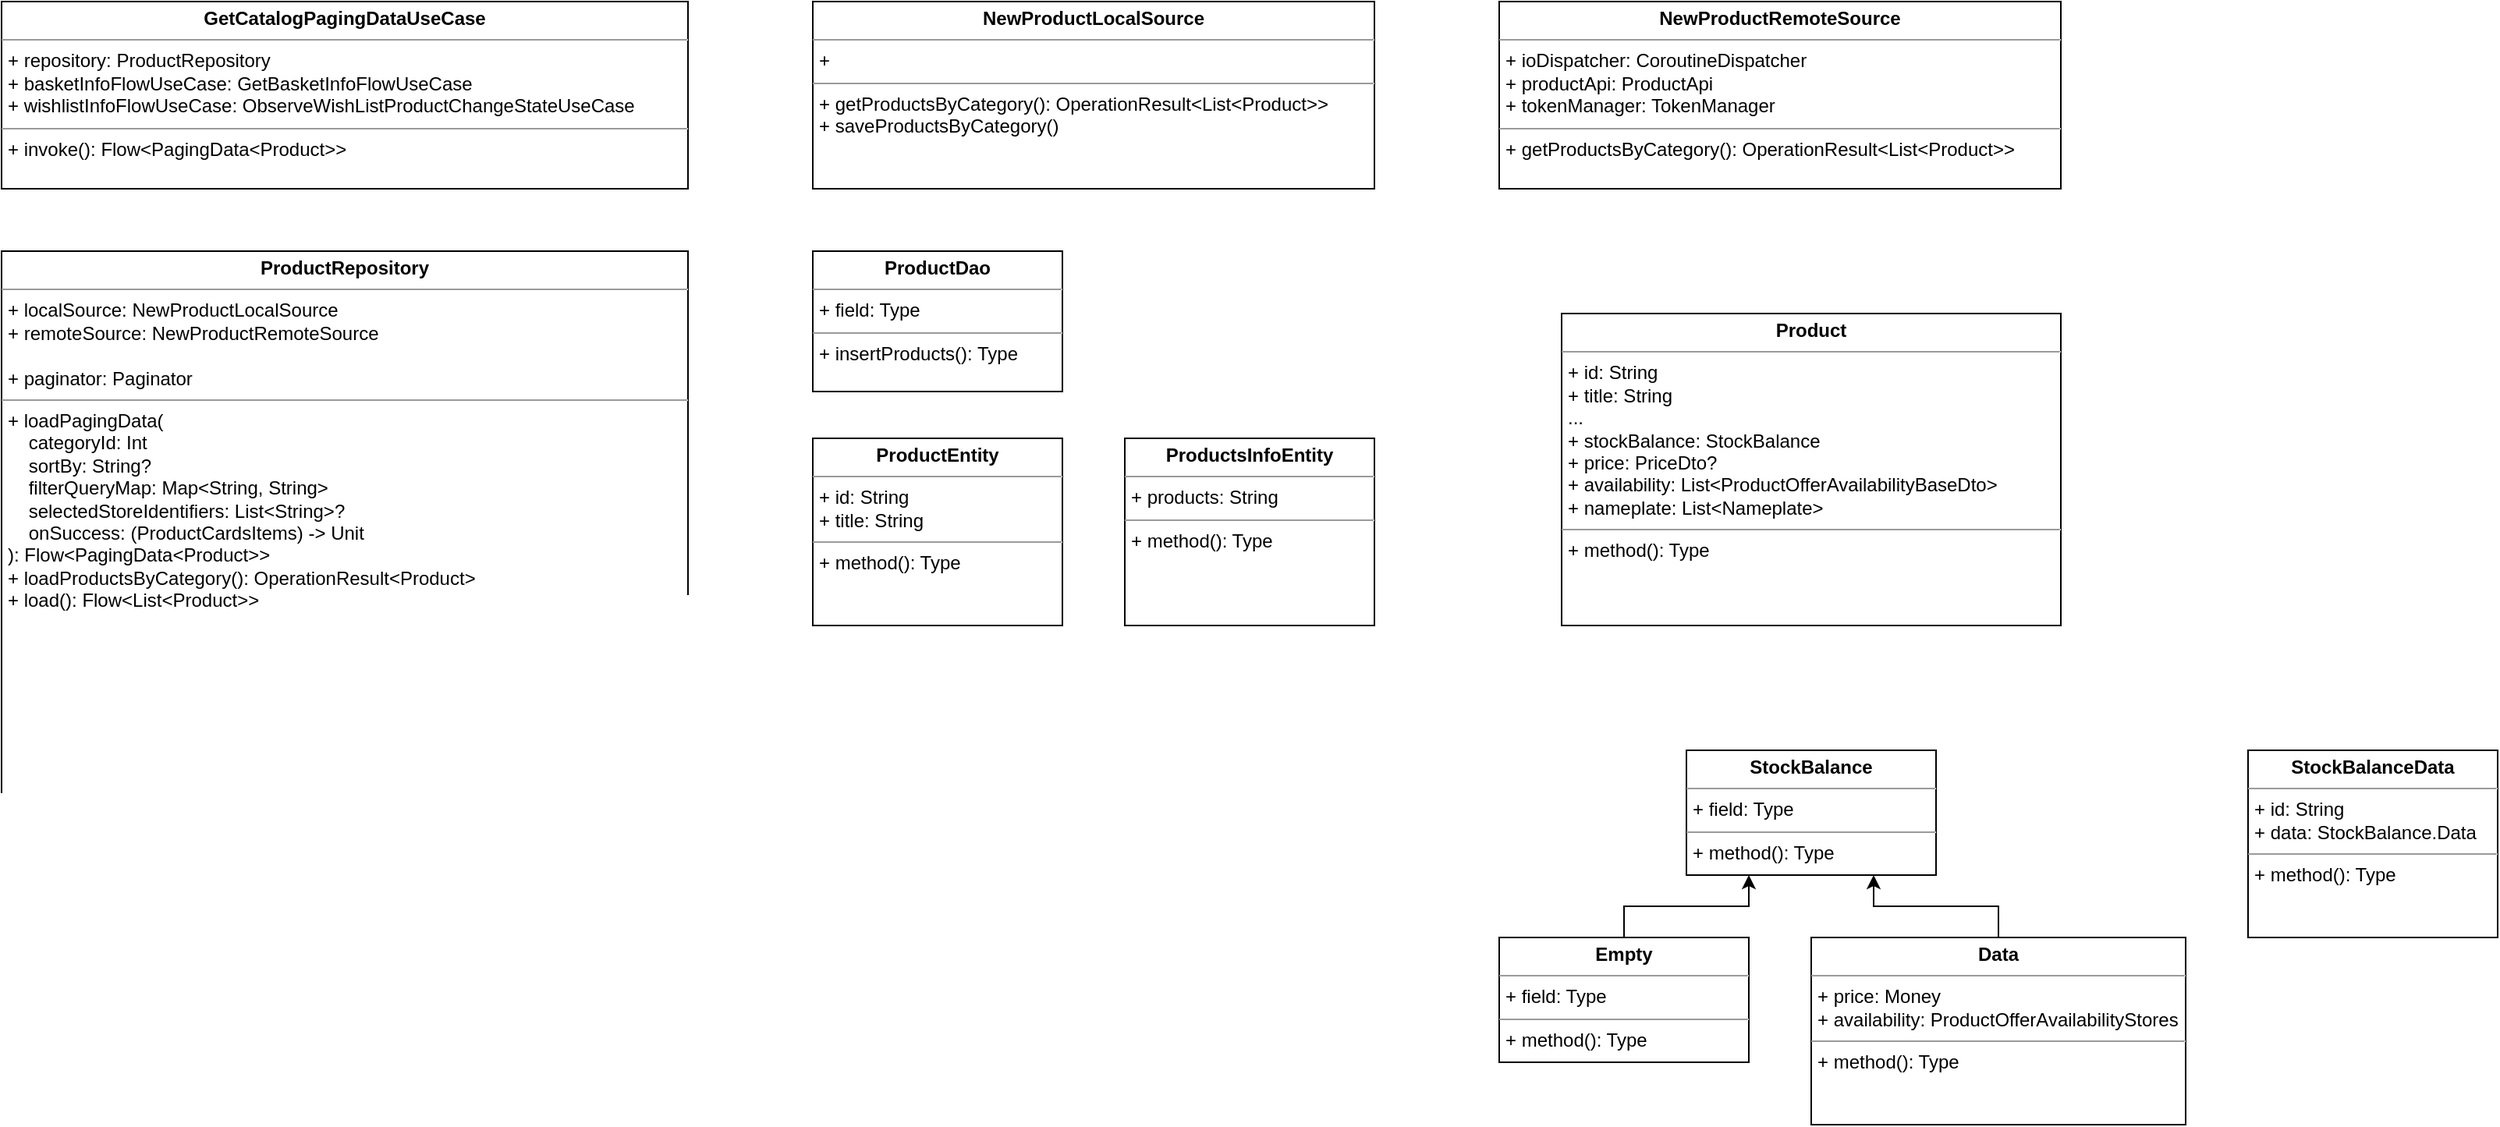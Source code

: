 <mxfile version="23.1.2" type="github">
  <diagram name="Страница — 1" id="J2G5kpr65n91CHf7ycJw">
    <mxGraphModel dx="1194" dy="643" grid="1" gridSize="10" guides="1" tooltips="1" connect="1" arrows="1" fold="1" page="1" pageScale="1" pageWidth="827" pageHeight="1169" math="0" shadow="0">
      <root>
        <mxCell id="0" />
        <mxCell id="1" parent="0" />
        <mxCell id="efi6a7TEv9e8ntWffVmw-1" value="&lt;p style=&quot;margin:0px;margin-top:4px;text-align:center;&quot;&gt;&lt;b&gt;GetCatalogPagingDataUseCase&lt;/b&gt;&lt;/p&gt;&lt;hr size=&quot;1&quot;&gt;&lt;p style=&quot;margin:0px;margin-left:4px;&quot;&gt;+ repository: ProductRepository&lt;br&gt;&lt;/p&gt;&lt;p style=&quot;margin:0px;margin-left:4px;&quot;&gt;+ basketInfoFlowUseCase: GetBasketInfoFlowUseCase&lt;/p&gt;&lt;p style=&quot;margin:0px;margin-left:4px;&quot;&gt;+ wishlistInfoFlowUseCase: ObserveWishListProductChangeStateUseCase&lt;br&gt;&lt;/p&gt;&lt;hr size=&quot;1&quot;&gt;&lt;p style=&quot;margin:0px;margin-left:4px;&quot;&gt;+ invoke(): Flow&amp;lt;PagingData&amp;lt;Product&amp;gt;&amp;gt;&lt;/p&gt;" style="verticalAlign=top;align=left;overflow=fill;fontSize=12;fontFamily=Helvetica;html=1;whiteSpace=wrap;" vertex="1" parent="1">
          <mxGeometry x="120" y="40" width="440" height="120" as="geometry" />
        </mxCell>
        <mxCell id="efi6a7TEv9e8ntWffVmw-2" value="&lt;p style=&quot;margin:0px;margin-top:4px;text-align:center;&quot;&gt;&lt;b&gt;ProductRepository&lt;/b&gt;&lt;/p&gt;&lt;hr size=&quot;1&quot;&gt;&lt;p style=&quot;margin:0px;margin-left:4px;&quot;&gt;+ localSource: NewProductLocalSource&lt;/p&gt;&lt;p style=&quot;margin:0px;margin-left:4px;&quot;&gt;+ remoteSource: NewProductRemoteSource&lt;/p&gt;&lt;p style=&quot;margin:0px;margin-left:4px;&quot;&gt;&lt;br&gt;&lt;/p&gt;&lt;p style=&quot;margin:0px;margin-left:4px;&quot;&gt;+ paginator: Paginator&lt;br&gt;&lt;/p&gt;&lt;hr size=&quot;1&quot;&gt;&lt;p style=&quot;margin:0px;margin-left:4px;&quot;&gt;+ loadPagingData(&lt;/p&gt;&lt;p style=&quot;margin:0px;margin-left:4px;&quot;&gt;&lt;span style=&quot;&quot;&gt;&lt;span style=&quot;white-space: pre;&quot;&gt;&amp;nbsp;&amp;nbsp;&amp;nbsp;&amp;nbsp;&lt;/span&gt;&lt;/span&gt;categoryId: Int&lt;br&gt;&amp;nbsp;&amp;nbsp;&amp;nbsp; sortBy: String?&lt;br&gt;&amp;nbsp;&amp;nbsp;&amp;nbsp; filterQueryMap: Map&amp;lt;String, String&amp;gt;&lt;br&gt;&amp;nbsp;&amp;nbsp;&amp;nbsp; selectedStoreIdentifiers: List&amp;lt;String&amp;gt;?&lt;/p&gt;&lt;p style=&quot;margin:0px;margin-left:4px;&quot;&gt;&lt;span style=&quot;&quot;&gt;&lt;span style=&quot;white-space: pre;&quot;&gt;&amp;nbsp;&amp;nbsp;&amp;nbsp;&amp;nbsp;&lt;/span&gt;&lt;/span&gt;onSuccess: (ProductCardsItems) -&amp;gt; Unit&lt;br&gt;&lt;/p&gt;&lt;p style=&quot;margin:0px;margin-left:4px;&quot;&gt;): Flow&amp;lt;PagingData&amp;lt;Product&amp;gt;&amp;gt;&lt;/p&gt;&lt;p style=&quot;margin:0px;margin-left:4px;&quot;&gt;+ loadProductsByCategory(): OperationResult&amp;lt;Product&amp;gt;&lt;/p&gt;&lt;p style=&quot;margin:0px;margin-left:4px;&quot;&gt;+ load(): Flow&amp;lt;List&amp;lt;Product&amp;gt;&amp;gt;&lt;br&gt;&lt;/p&gt;" style="verticalAlign=top;align=left;overflow=fill;fontSize=12;fontFamily=Helvetica;html=1;whiteSpace=wrap;" vertex="1" parent="1">
          <mxGeometry x="120" y="200" width="440" height="360" as="geometry" />
        </mxCell>
        <mxCell id="efi6a7TEv9e8ntWffVmw-3" value="&lt;p style=&quot;margin:0px;margin-top:4px;text-align:center;&quot;&gt;&lt;b&gt;NewProductRemoteSource&lt;/b&gt;&lt;/p&gt;&lt;hr size=&quot;1&quot;&gt;&lt;p style=&quot;margin:0px;margin-left:4px;&quot;&gt;+ ioDispatcher: CoroutineDispatcher&lt;/p&gt;&lt;p style=&quot;margin:0px;margin-left:4px;&quot;&gt;+ productApi: ProductApi&lt;/p&gt;&lt;p style=&quot;margin:0px;margin-left:4px;&quot;&gt;+ tokenManager: TokenManager&lt;br&gt;&lt;/p&gt;&lt;hr size=&quot;1&quot;&gt;&lt;p style=&quot;margin:0px;margin-left:4px;&quot;&gt;+ getProductsByCategory(): OperationResult&amp;lt;List&amp;lt;Product&amp;gt;&amp;gt;&lt;/p&gt;" style="verticalAlign=top;align=left;overflow=fill;fontSize=12;fontFamily=Helvetica;html=1;whiteSpace=wrap;" vertex="1" parent="1">
          <mxGeometry x="1080" y="40" width="360" height="120" as="geometry" />
        </mxCell>
        <mxCell id="efi6a7TEv9e8ntWffVmw-4" value="&lt;p style=&quot;margin:0px;margin-top:4px;text-align:center;&quot;&gt;&lt;b&gt;NewProductLocalSource&lt;/b&gt;&lt;/p&gt;&lt;hr size=&quot;1&quot;&gt;&lt;p style=&quot;margin:0px;margin-left:4px;&quot;&gt;+ &lt;br&gt;&lt;/p&gt;&lt;hr size=&quot;1&quot;&gt;&lt;p style=&quot;margin:0px;margin-left:4px;&quot;&gt;+ getProductsByCategory(): OperationResult&amp;lt;List&amp;lt;Product&amp;gt;&amp;gt;&lt;/p&gt;&lt;p style=&quot;margin:0px;margin-left:4px;&quot;&gt;+ saveProductsByCategory()&lt;/p&gt;" style="verticalAlign=top;align=left;overflow=fill;fontSize=12;fontFamily=Helvetica;html=1;whiteSpace=wrap;" vertex="1" parent="1">
          <mxGeometry x="640" y="40" width="360" height="120" as="geometry" />
        </mxCell>
        <mxCell id="efi6a7TEv9e8ntWffVmw-5" value="&lt;p style=&quot;margin:0px;margin-top:4px;text-align:center;&quot;&gt;&lt;b&gt;StockBalance&lt;/b&gt;&lt;/p&gt;&lt;hr size=&quot;1&quot;&gt;&lt;p style=&quot;margin:0px;margin-left:4px;&quot;&gt;+ field: Type&lt;/p&gt;&lt;hr size=&quot;1&quot;&gt;&lt;p style=&quot;margin:0px;margin-left:4px;&quot;&gt;+ method(): Type&lt;/p&gt;" style="verticalAlign=top;align=left;overflow=fill;fontSize=12;fontFamily=Helvetica;html=1;whiteSpace=wrap;" vertex="1" parent="1">
          <mxGeometry x="1200" y="520" width="160" height="80" as="geometry" />
        </mxCell>
        <mxCell id="efi6a7TEv9e8ntWffVmw-16" style="edgeStyle=orthogonalEdgeStyle;rounded=0;orthogonalLoop=1;jettySize=auto;html=1;entryX=0.25;entryY=1;entryDx=0;entryDy=0;" edge="1" parent="1" source="efi6a7TEv9e8ntWffVmw-14" target="efi6a7TEv9e8ntWffVmw-5">
          <mxGeometry relative="1" as="geometry" />
        </mxCell>
        <mxCell id="efi6a7TEv9e8ntWffVmw-14" value="&lt;p style=&quot;margin:0px;margin-top:4px;text-align:center;&quot;&gt;&lt;b&gt;Empty&lt;/b&gt;&lt;/p&gt;&lt;hr size=&quot;1&quot;&gt;&lt;p style=&quot;margin:0px;margin-left:4px;&quot;&gt;+ field: Type&lt;/p&gt;&lt;hr size=&quot;1&quot;&gt;&lt;p style=&quot;margin:0px;margin-left:4px;&quot;&gt;+ method(): Type&lt;/p&gt;" style="verticalAlign=top;align=left;overflow=fill;fontSize=12;fontFamily=Helvetica;html=1;whiteSpace=wrap;" vertex="1" parent="1">
          <mxGeometry x="1080" y="640" width="160" height="80" as="geometry" />
        </mxCell>
        <mxCell id="efi6a7TEv9e8ntWffVmw-17" style="edgeStyle=orthogonalEdgeStyle;rounded=0;orthogonalLoop=1;jettySize=auto;html=1;entryX=0.75;entryY=1;entryDx=0;entryDy=0;" edge="1" parent="1" source="efi6a7TEv9e8ntWffVmw-15" target="efi6a7TEv9e8ntWffVmw-5">
          <mxGeometry relative="1" as="geometry" />
        </mxCell>
        <mxCell id="efi6a7TEv9e8ntWffVmw-15" value="&lt;p style=&quot;margin:0px;margin-top:4px;text-align:center;&quot;&gt;&lt;b&gt;Data&lt;/b&gt;&lt;/p&gt;&lt;hr size=&quot;1&quot;&gt;&lt;p style=&quot;margin:0px;margin-left:4px;&quot;&gt;+ price: Money&lt;/p&gt;&lt;p style=&quot;margin:0px;margin-left:4px;&quot;&gt;+ availability: ProductOfferAvailabilityStores&lt;br&gt;&lt;/p&gt;&lt;hr size=&quot;1&quot;&gt;&lt;p style=&quot;margin:0px;margin-left:4px;&quot;&gt;+ method(): Type&lt;/p&gt;" style="verticalAlign=top;align=left;overflow=fill;fontSize=12;fontFamily=Helvetica;html=1;whiteSpace=wrap;" vertex="1" parent="1">
          <mxGeometry x="1280" y="640" width="240" height="120" as="geometry" />
        </mxCell>
        <mxCell id="efi6a7TEv9e8ntWffVmw-18" value="&lt;p style=&quot;margin:0px;margin-top:4px;text-align:center;&quot;&gt;&lt;b&gt;Product&lt;/b&gt;&lt;br&gt;&lt;/p&gt;&lt;hr size=&quot;1&quot;&gt;&lt;p style=&quot;margin:0px;margin-left:4px;&quot;&gt;+ id: String&lt;/p&gt;&lt;p style=&quot;margin:0px;margin-left:4px;&quot;&gt;+ title: String&lt;/p&gt;&lt;p style=&quot;margin:0px;margin-left:4px;&quot;&gt;...&lt;/p&gt;&lt;p style=&quot;margin:0px;margin-left:4px;&quot;&gt;+ stockBalance: StockBalance&lt;/p&gt;&lt;p style=&quot;margin:0px;margin-left:4px;&quot;&gt;+ price: PriceDto?&lt;/p&gt;&lt;p style=&quot;margin:0px;margin-left:4px;&quot;&gt;+ availability: List&amp;lt;ProductOfferAvailabilityBaseDto&amp;gt;&lt;/p&gt;&lt;p style=&quot;margin:0px;margin-left:4px;&quot;&gt;+ nameplate: List&amp;lt;Nameplate&amp;gt;&lt;br&gt;&lt;/p&gt;&lt;hr size=&quot;1&quot;&gt;&lt;p style=&quot;margin:0px;margin-left:4px;&quot;&gt;+ method(): Type&lt;/p&gt;" style="verticalAlign=top;align=left;overflow=fill;fontSize=12;fontFamily=Helvetica;html=1;whiteSpace=wrap;" vertex="1" parent="1">
          <mxGeometry x="1120" y="240" width="320" height="200" as="geometry" />
        </mxCell>
        <mxCell id="efi6a7TEv9e8ntWffVmw-20" value="&lt;p style=&quot;margin:0px;margin-top:4px;text-align:center;&quot;&gt;&lt;b&gt;StockBalanceData&lt;/b&gt;&lt;/p&gt;&lt;hr size=&quot;1&quot;&gt;&lt;p style=&quot;margin:0px;margin-left:4px;&quot;&gt;+ id: String&lt;/p&gt;&lt;p style=&quot;margin:0px;margin-left:4px;&quot;&gt;+ data: StockBalance.Data&lt;br&gt;&lt;/p&gt;&lt;hr size=&quot;1&quot;&gt;&lt;p style=&quot;margin:0px;margin-left:4px;&quot;&gt;+ method(): Type&lt;/p&gt;" style="verticalAlign=top;align=left;overflow=fill;fontSize=12;fontFamily=Helvetica;html=1;whiteSpace=wrap;" vertex="1" parent="1">
          <mxGeometry x="1560" y="520" width="160" height="120" as="geometry" />
        </mxCell>
        <mxCell id="efi6a7TEv9e8ntWffVmw-21" value="&lt;p style=&quot;margin:0px;margin-top:4px;text-align:center;&quot;&gt;&lt;b&gt;ProductDao&lt;/b&gt;&lt;/p&gt;&lt;hr size=&quot;1&quot;&gt;&lt;p style=&quot;margin:0px;margin-left:4px;&quot;&gt;+ field: Type&lt;/p&gt;&lt;hr size=&quot;1&quot;&gt;&lt;p style=&quot;margin:0px;margin-left:4px;&quot;&gt;+ insertProducts(): Type&lt;/p&gt;" style="verticalAlign=top;align=left;overflow=fill;fontSize=12;fontFamily=Helvetica;html=1;whiteSpace=wrap;" vertex="1" parent="1">
          <mxGeometry x="640" y="200" width="160" height="90" as="geometry" />
        </mxCell>
        <mxCell id="efi6a7TEv9e8ntWffVmw-22" value="&lt;p style=&quot;margin:0px;margin-top:4px;text-align:center;&quot;&gt;&lt;b&gt;ProductEntity&lt;/b&gt;&lt;/p&gt;&lt;hr size=&quot;1&quot;&gt;&lt;p style=&quot;margin:0px;margin-left:4px;&quot;&gt;+ id: String&lt;/p&gt;&lt;p style=&quot;margin:0px;margin-left:4px;&quot;&gt;+ title: String&lt;br&gt;&lt;/p&gt;&lt;hr size=&quot;1&quot;&gt;&lt;p style=&quot;margin:0px;margin-left:4px;&quot;&gt;+ method(): Type&lt;/p&gt;" style="verticalAlign=top;align=left;overflow=fill;fontSize=12;fontFamily=Helvetica;html=1;whiteSpace=wrap;" vertex="1" parent="1">
          <mxGeometry x="640" y="320" width="160" height="120" as="geometry" />
        </mxCell>
        <mxCell id="efi6a7TEv9e8ntWffVmw-23" value="&lt;p style=&quot;margin:0px;margin-top:4px;text-align:center;&quot;&gt;&lt;b&gt;ProductsInfoEntity&lt;/b&gt;&lt;/p&gt;&lt;hr size=&quot;1&quot;&gt;&lt;p style=&quot;margin:0px;margin-left:4px;&quot;&gt;+ products: String&lt;/p&gt;&lt;hr size=&quot;1&quot;&gt;&lt;p style=&quot;margin:0px;margin-left:4px;&quot;&gt;+ method(): Type&lt;/p&gt;" style="verticalAlign=top;align=left;overflow=fill;fontSize=12;fontFamily=Helvetica;html=1;whiteSpace=wrap;" vertex="1" parent="1">
          <mxGeometry x="840" y="320" width="160" height="120" as="geometry" />
        </mxCell>
      </root>
    </mxGraphModel>
  </diagram>
</mxfile>
